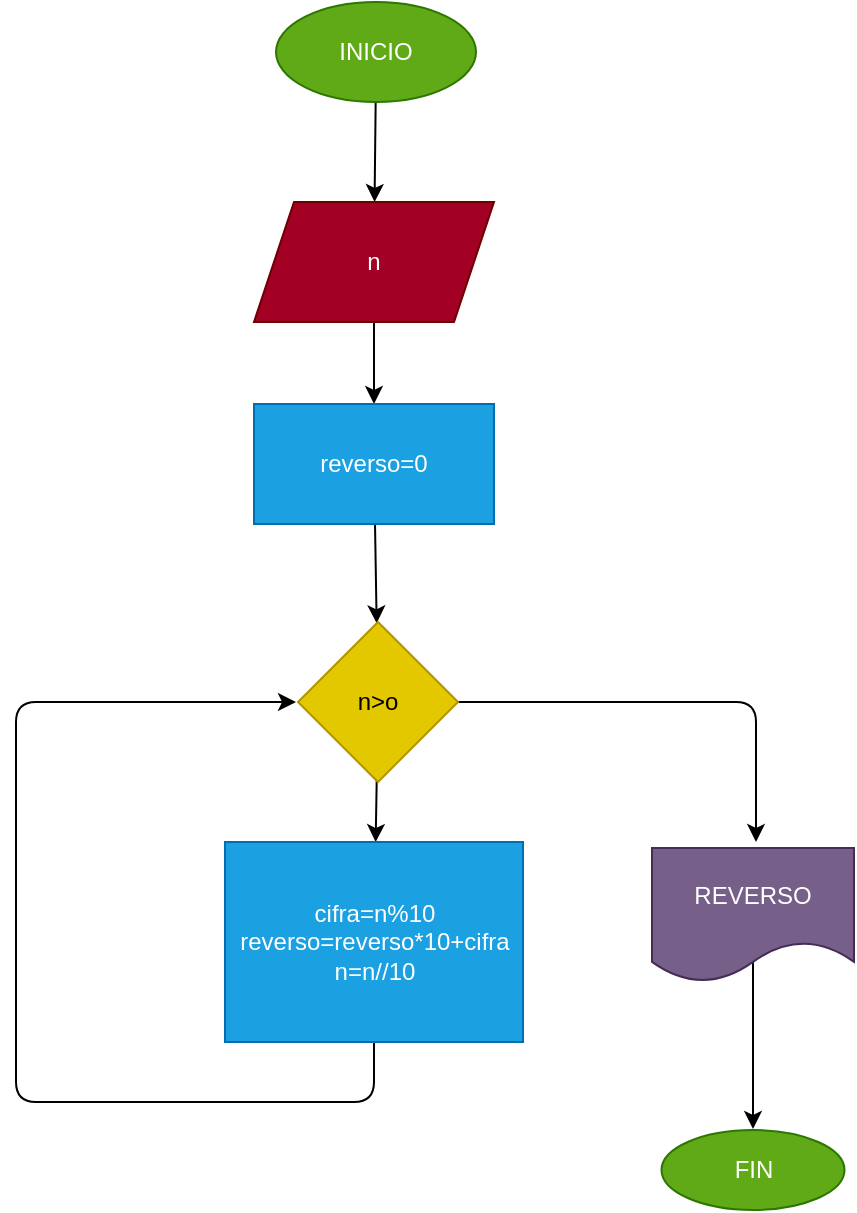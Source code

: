 <mxfile>
    <diagram id="OQ-NXX0X7oY31mnP63rW" name="Página-1">
        <mxGraphModel dx="820" dy="566" grid="1" gridSize="10" guides="1" tooltips="1" connect="1" arrows="1" fold="1" page="1" pageScale="1" pageWidth="827" pageHeight="1169" math="0" shadow="0">
            <root>
                <mxCell id="0"/>
                <mxCell id="1" parent="0"/>
                <mxCell id="4" value="" style="edgeStyle=none;html=1;" edge="1" parent="1" source="2" target="3">
                    <mxGeometry relative="1" as="geometry"/>
                </mxCell>
                <mxCell id="2" value="INICIO" style="ellipse;whiteSpace=wrap;html=1;fillColor=#60a917;fontColor=#ffffff;strokeColor=#2D7600;" vertex="1" parent="1">
                    <mxGeometry x="330" y="10" width="100" height="50" as="geometry"/>
                </mxCell>
                <mxCell id="6" value="" style="edgeStyle=none;html=1;entryX=0.5;entryY=0;entryDx=0;entryDy=0;" edge="1" parent="1" source="3" target="7">
                    <mxGeometry relative="1" as="geometry">
                        <mxPoint x="390" y="320" as="targetPoint"/>
                    </mxGeometry>
                </mxCell>
                <mxCell id="3" value="n" style="shape=parallelogram;perimeter=parallelogramPerimeter;whiteSpace=wrap;html=1;fixedSize=1;fillColor=#a20025;fontColor=#ffffff;strokeColor=#6F0000;" vertex="1" parent="1">
                    <mxGeometry x="319" y="110" width="120" height="60" as="geometry"/>
                </mxCell>
                <mxCell id="10" value="" style="edgeStyle=none;html=1;" edge="1" parent="1" source="7" target="9">
                    <mxGeometry relative="1" as="geometry"/>
                </mxCell>
                <mxCell id="7" value="reverso=0" style="rounded=0;whiteSpace=wrap;html=1;fillColor=#1ba1e2;fontColor=#ffffff;strokeColor=#006EAF;" vertex="1" parent="1">
                    <mxGeometry x="319" y="211" width="120" height="60" as="geometry"/>
                </mxCell>
                <mxCell id="12" value="" style="edgeStyle=none;html=1;" edge="1" parent="1" source="9" target="11">
                    <mxGeometry relative="1" as="geometry"/>
                </mxCell>
                <mxCell id="15" value="" style="edgeStyle=none;html=1;" edge="1" parent="1">
                    <mxGeometry relative="1" as="geometry">
                        <mxPoint x="421" y="360" as="sourcePoint"/>
                        <mxPoint x="570" y="430" as="targetPoint"/>
                        <Array as="points">
                            <mxPoint x="570" y="360"/>
                        </Array>
                    </mxGeometry>
                </mxCell>
                <mxCell id="9" value="n&amp;gt;o" style="rhombus;whiteSpace=wrap;html=1;rounded=0;fillColor=#e3c800;fontColor=#000000;strokeColor=#B09500;" vertex="1" parent="1">
                    <mxGeometry x="341" y="320" width="80" height="80" as="geometry"/>
                </mxCell>
                <mxCell id="13" style="edgeStyle=none;html=1;" edge="1" parent="1">
                    <mxGeometry relative="1" as="geometry">
                        <mxPoint x="340" y="360" as="targetPoint"/>
                        <mxPoint x="379" y="529" as="sourcePoint"/>
                        <Array as="points">
                            <mxPoint x="379" y="560"/>
                            <mxPoint x="200" y="560"/>
                            <mxPoint x="200" y="360"/>
                        </Array>
                    </mxGeometry>
                </mxCell>
                <mxCell id="11" value="cifra=n%10&lt;br&gt;reverso=reverso*10+cifra&lt;br&gt;n=n//10" style="whiteSpace=wrap;html=1;rounded=0;fillColor=#1ba1e2;fontColor=#ffffff;strokeColor=#006EAF;" vertex="1" parent="1">
                    <mxGeometry x="304.5" y="430" width="149" height="100" as="geometry"/>
                </mxCell>
                <mxCell id="17" value="" style="edgeStyle=none;html=1;" edge="1" parent="1">
                    <mxGeometry relative="1" as="geometry">
                        <mxPoint x="568.5" y="490" as="sourcePoint"/>
                        <mxPoint x="568.5" y="573.5" as="targetPoint"/>
                    </mxGeometry>
                </mxCell>
                <mxCell id="14" value="REVERSO" style="shape=document;whiteSpace=wrap;html=1;boundedLbl=1;rounded=0;fillColor=#76608a;fontColor=#ffffff;strokeColor=#432D57;" vertex="1" parent="1">
                    <mxGeometry x="518" y="433" width="101" height="67" as="geometry"/>
                </mxCell>
                <mxCell id="16" value="FIN" style="ellipse;whiteSpace=wrap;html=1;rounded=0;fillColor=#60a917;fontColor=#ffffff;strokeColor=#2D7600;" vertex="1" parent="1">
                    <mxGeometry x="522.75" y="574" width="91.5" height="40" as="geometry"/>
                </mxCell>
            </root>
        </mxGraphModel>
    </diagram>
</mxfile>